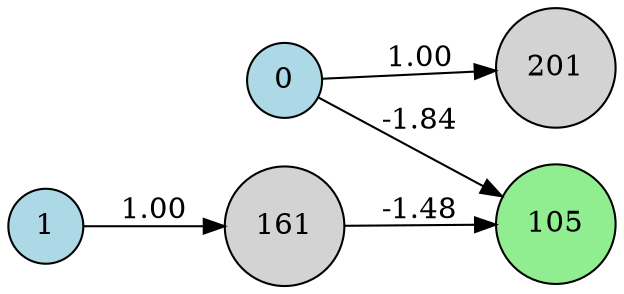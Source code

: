 digraph neat {
  rankdir=LR;
  node [shape=circle];
  node0 [label="0", style=filled, fillcolor=lightblue];
  node1 [label="1", style=filled, fillcolor=lightblue];
  node105 [label="105", style=filled, fillcolor=lightgreen];
  node161 [label="161", style=filled, fillcolor=lightgray];
  node201 [label="201", style=filled, fillcolor=lightgray];
  node1 -> node161 [label="1.00"];
  node161 -> node105 [label="-1.48"];
  node0 -> node201 [label="1.00"];
  node0 -> node105 [label="-1.84"];
}
